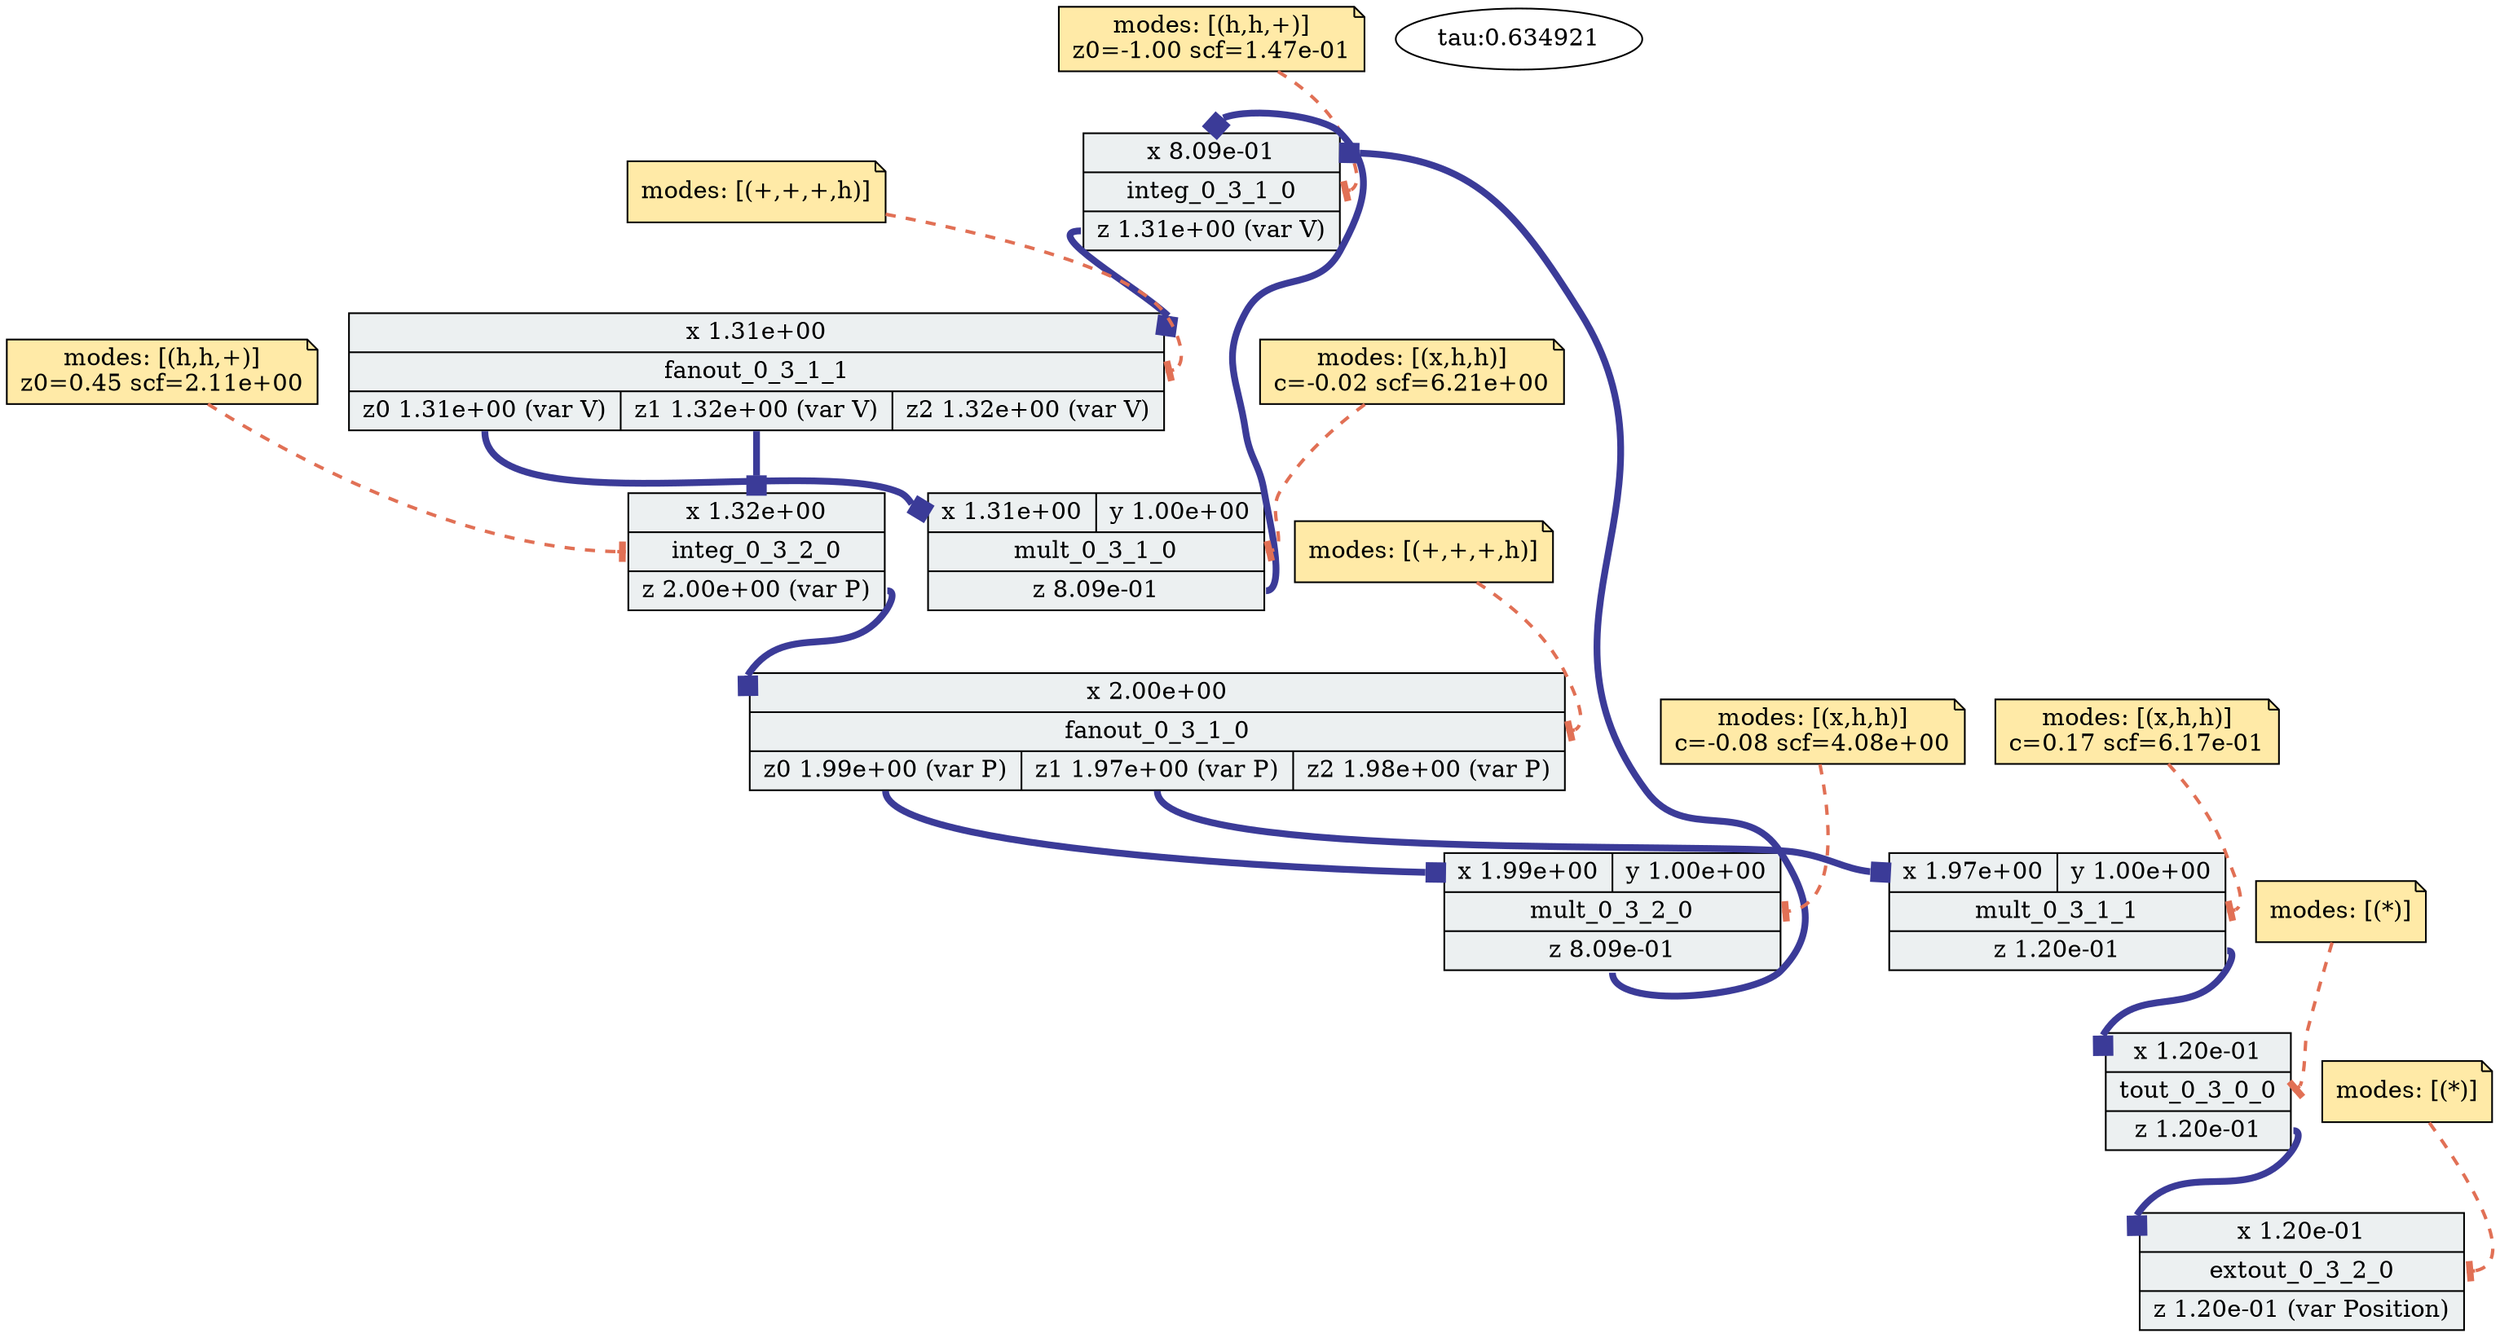 digraph "adp-viz" {
	graph [overlap=false splines=true]
	shape=record
	integ_0_3_1_0 [label="{{<x> x
 8.09e-01} |<block> integ_0_3_1_0| {<z> z
 1.31e+00
 (var V)}}" fillcolor="#ecf0f1" shape=record style=filled]
	"integ_0_3_1_0-config" [label="\modes: [(h,h,+)]
z0=-1.00 scf=1.47e-01" fillcolor="#ffeaa7" shape=note style=filled]
	"integ_0_3_1_0-config" -> integ_0_3_1_0:block [arrowhead=tee arrowtail=normal color="#e17055" penwidth=2 style=dashed]
	shape=record
	integ_0_3_2_0 [label="{{<x> x
 1.32e+00} |<block> integ_0_3_2_0| {<z> z
 2.00e+00
 (var P)}}" fillcolor="#ecf0f1" shape=record style=filled]
	"integ_0_3_2_0-config" [label="\modes: [(h,h,+)]
z0=0.45 scf=2.11e+00" fillcolor="#ffeaa7" shape=note style=filled]
	"integ_0_3_2_0-config" -> integ_0_3_2_0:block [arrowhead=tee arrowtail=normal color="#e17055" penwidth=2 style=dashed]
	shape=record
	mult_0_3_2_0 [label="{{<x> x
 1.99e+00|<y> y
 1.00e+00} |<block> mult_0_3_2_0| {<z> z
 8.09e-01}}" fillcolor="#ecf0f1" shape=record style=filled]
	"mult_0_3_2_0-config" [label="\modes: [(x,h,h)]
c=-0.08 scf=4.08e+00" fillcolor="#ffeaa7" shape=note style=filled]
	"mult_0_3_2_0-config" -> mult_0_3_2_0:block [arrowhead=tee arrowtail=normal color="#e17055" penwidth=2 style=dashed]
	shape=record
	mult_0_3_1_0 [label="{{<x> x
 1.31e+00|<y> y
 1.00e+00} |<block> mult_0_3_1_0| {<z> z
 8.09e-01}}" fillcolor="#ecf0f1" shape=record style=filled]
	"mult_0_3_1_0-config" [label="\modes: [(x,h,h)]
c=-0.02 scf=6.21e+00" fillcolor="#ffeaa7" shape=note style=filled]
	"mult_0_3_1_0-config" -> mult_0_3_1_0:block [arrowhead=tee arrowtail=normal color="#e17055" penwidth=2 style=dashed]
	shape=record
	mult_0_3_1_1 [label="{{<x> x
 1.97e+00|<y> y
 1.00e+00} |<block> mult_0_3_1_1| {<z> z
 1.20e-01}}" fillcolor="#ecf0f1" shape=record style=filled]
	"mult_0_3_1_1-config" [label="\modes: [(x,h,h)]
c=0.17 scf=6.17e-01" fillcolor="#ffeaa7" shape=note style=filled]
	"mult_0_3_1_1-config" -> mult_0_3_1_1:block [arrowhead=tee arrowtail=normal color="#e17055" penwidth=2 style=dashed]
	shape=record
	extout_0_3_2_0 [label="{{<x> x
 1.20e-01} |<block> extout_0_3_2_0| {<z> z
 1.20e-01
 (var Position)}}" fillcolor="#ecf0f1" shape=record style=filled]
	"extout_0_3_2_0-config" [label="\modes: [(*)]" fillcolor="#ffeaa7" shape=note style=filled]
	"extout_0_3_2_0-config" -> extout_0_3_2_0:block [arrowhead=tee arrowtail=normal color="#e17055" penwidth=2 style=dashed]
	shape=record
	fanout_0_3_1_1 [label="{{<x> x
 1.31e+00} |<block> fanout_0_3_1_1| {<z0> z0
 1.31e+00
 (var V)|<z1> z1
 1.32e+00
 (var V)|<z2> z2
 1.32e+00
 (var V)}}" fillcolor="#ecf0f1" shape=record style=filled]
	"fanout_0_3_1_1-config" [label="\modes: [(+,+,+,h)]" fillcolor="#ffeaa7" shape=note style=filled]
	"fanout_0_3_1_1-config" -> fanout_0_3_1_1:block [arrowhead=tee arrowtail=normal color="#e17055" penwidth=2 style=dashed]
	shape=record
	fanout_0_3_1_0 [label="{{<x> x
 2.00e+00} |<block> fanout_0_3_1_0| {<z0> z0
 1.99e+00
 (var P)|<z1> z1
 1.97e+00
 (var P)|<z2> z2
 1.98e+00
 (var P)}}" fillcolor="#ecf0f1" shape=record style=filled]
	"fanout_0_3_1_0-config" [label="\modes: [(+,+,+,h)]" fillcolor="#ffeaa7" shape=note style=filled]
	"fanout_0_3_1_0-config" -> fanout_0_3_1_0:block [arrowhead=tee arrowtail=normal color="#e17055" penwidth=2 style=dashed]
	shape=record
	tout_0_3_0_0 [label="{{<x> x
 1.20e-01} |<block> tout_0_3_0_0| {<z> z
 1.20e-01}}" fillcolor="#ecf0f1" shape=record style=filled]
	"tout_0_3_0_0-config" [label="\modes: [(*)]" fillcolor="#ffeaa7" shape=note style=filled]
	"tout_0_3_0_0-config" -> tout_0_3_0_0:block [arrowhead=tee arrowtail=normal color="#e17055" penwidth=2 style=dashed]
	mult_0_3_2_0:z -> integ_0_3_1_0:x [arrowhead=box arrowtail=normal color="#3B3B98" penwidth=4]
	mult_0_3_1_0:z -> integ_0_3_1_0:x [arrowhead=box arrowtail=normal color="#3B3B98" penwidth=4]
	mult_0_3_1_1:z -> tout_0_3_0_0:x [arrowhead=box arrowtail=normal color="#3B3B98" penwidth=4]
	tout_0_3_0_0:z -> extout_0_3_2_0:x [arrowhead=box arrowtail=normal color="#3B3B98" penwidth=4]
	integ_0_3_1_0:z -> fanout_0_3_1_1:x [arrowhead=box arrowtail=normal color="#3B3B98" penwidth=4]
	integ_0_3_2_0:z -> fanout_0_3_1_0:x [arrowhead=box arrowtail=normal color="#3B3B98" penwidth=4]
	fanout_0_3_1_0:z0 -> mult_0_3_2_0:x [arrowhead=box arrowtail=normal color="#3B3B98" penwidth=4]
	fanout_0_3_1_0:z1 -> mult_0_3_1_1:x [arrowhead=box arrowtail=normal color="#3B3B98" penwidth=4]
	fanout_0_3_1_1:z0 -> mult_0_3_1_0:x [arrowhead=box arrowtail=normal color="#3B3B98" penwidth=4]
	fanout_0_3_1_1:z1 -> integ_0_3_2_0:x [arrowhead=box arrowtail=normal color="#3B3B98" penwidth=4]
	time_const [label="tau:0.634921"]
}
